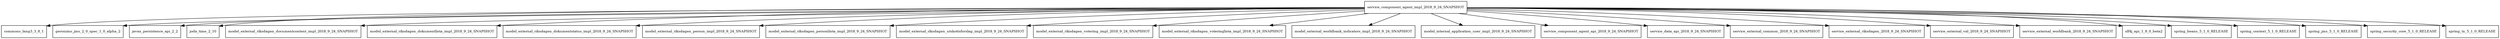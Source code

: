 digraph service_component_agent_impl_2018_9_24_SNAPSHOT_dependencies {
  node [shape = box, fontsize=10.0];
  service_component_agent_impl_2018_9_24_SNAPSHOT -> commons_lang3_3_8_1;
  service_component_agent_impl_2018_9_24_SNAPSHOT -> geronimo_jms_2_0_spec_1_0_alpha_2;
  service_component_agent_impl_2018_9_24_SNAPSHOT -> javax_persistence_api_2_2;
  service_component_agent_impl_2018_9_24_SNAPSHOT -> joda_time_2_10;
  service_component_agent_impl_2018_9_24_SNAPSHOT -> model_external_riksdagen_documentcontent_impl_2018_9_24_SNAPSHOT;
  service_component_agent_impl_2018_9_24_SNAPSHOT -> model_external_riksdagen_dokumentlista_impl_2018_9_24_SNAPSHOT;
  service_component_agent_impl_2018_9_24_SNAPSHOT -> model_external_riksdagen_dokumentstatus_impl_2018_9_24_SNAPSHOT;
  service_component_agent_impl_2018_9_24_SNAPSHOT -> model_external_riksdagen_person_impl_2018_9_24_SNAPSHOT;
  service_component_agent_impl_2018_9_24_SNAPSHOT -> model_external_riksdagen_personlista_impl_2018_9_24_SNAPSHOT;
  service_component_agent_impl_2018_9_24_SNAPSHOT -> model_external_riksdagen_utskottsforslag_impl_2018_9_24_SNAPSHOT;
  service_component_agent_impl_2018_9_24_SNAPSHOT -> model_external_riksdagen_votering_impl_2018_9_24_SNAPSHOT;
  service_component_agent_impl_2018_9_24_SNAPSHOT -> model_external_riksdagen_voteringlista_impl_2018_9_24_SNAPSHOT;
  service_component_agent_impl_2018_9_24_SNAPSHOT -> model_external_worldbank_indicators_impl_2018_9_24_SNAPSHOT;
  service_component_agent_impl_2018_9_24_SNAPSHOT -> model_internal_application_user_impl_2018_9_24_SNAPSHOT;
  service_component_agent_impl_2018_9_24_SNAPSHOT -> service_component_agent_api_2018_9_24_SNAPSHOT;
  service_component_agent_impl_2018_9_24_SNAPSHOT -> service_data_api_2018_9_24_SNAPSHOT;
  service_component_agent_impl_2018_9_24_SNAPSHOT -> service_external_common_2018_9_24_SNAPSHOT;
  service_component_agent_impl_2018_9_24_SNAPSHOT -> service_external_riksdagen_2018_9_24_SNAPSHOT;
  service_component_agent_impl_2018_9_24_SNAPSHOT -> service_external_val_2018_9_24_SNAPSHOT;
  service_component_agent_impl_2018_9_24_SNAPSHOT -> service_external_worldbank_2018_9_24_SNAPSHOT;
  service_component_agent_impl_2018_9_24_SNAPSHOT -> slf4j_api_1_8_0_beta2;
  service_component_agent_impl_2018_9_24_SNAPSHOT -> spring_beans_5_1_0_RELEASE;
  service_component_agent_impl_2018_9_24_SNAPSHOT -> spring_context_5_1_0_RELEASE;
  service_component_agent_impl_2018_9_24_SNAPSHOT -> spring_jms_5_1_0_RELEASE;
  service_component_agent_impl_2018_9_24_SNAPSHOT -> spring_security_core_5_1_0_RELEASE;
  service_component_agent_impl_2018_9_24_SNAPSHOT -> spring_tx_5_1_0_RELEASE;
}

